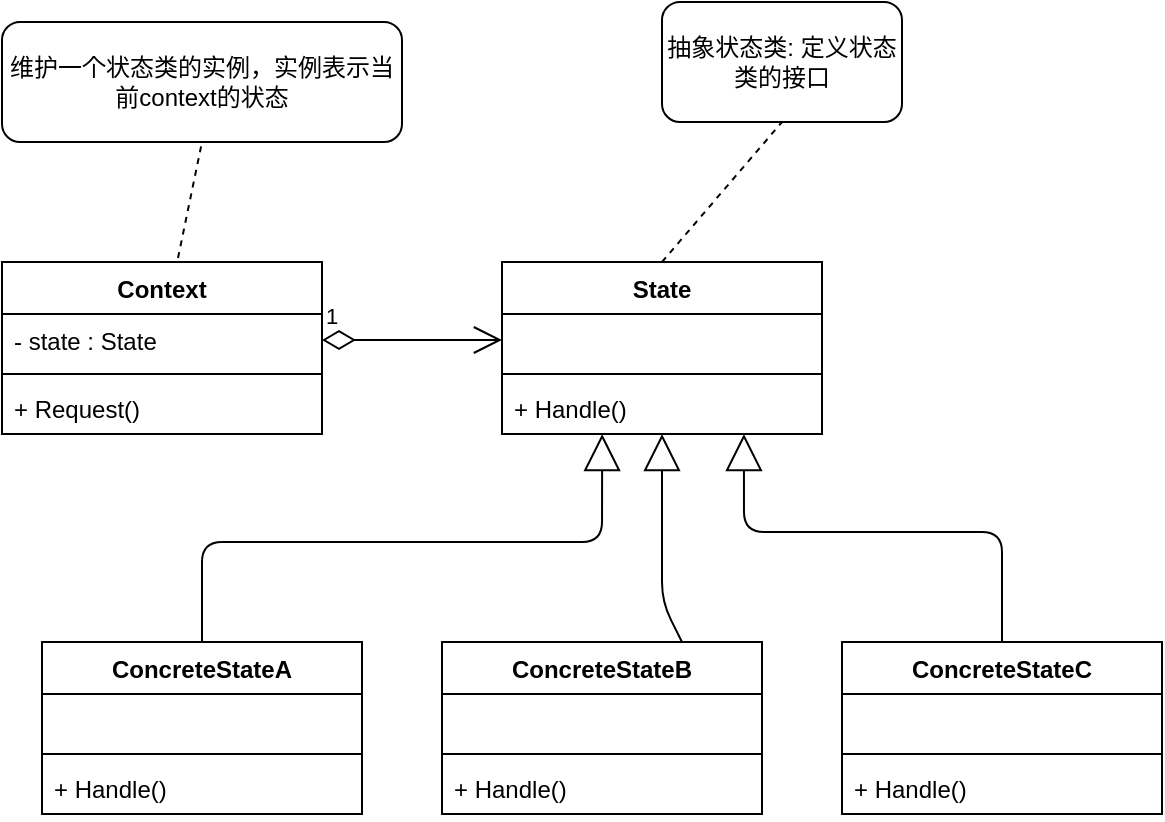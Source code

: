 <mxfile version="14.6.13" type="device"><diagram id="C5RBs43oDa-KdzZeNtuy" name="Page-1"><mxGraphModel dx="1360" dy="862" grid="1" gridSize="10" guides="1" tooltips="1" connect="1" arrows="1" fold="1" page="1" pageScale="1" pageWidth="827" pageHeight="1169" math="0" shadow="0"><root><mxCell id="WIyWlLk6GJQsqaUBKTNV-0"/><mxCell id="WIyWlLk6GJQsqaUBKTNV-1" parent="WIyWlLk6GJQsqaUBKTNV-0"/><mxCell id="EVyc4iYsb3ygnf2unG6m-0" value="State" style="swimlane;fontStyle=1;align=center;verticalAlign=top;childLayout=stackLayout;horizontal=1;startSize=26;horizontalStack=0;resizeParent=1;resizeParentMax=0;resizeLast=0;collapsible=1;marginBottom=0;" vertex="1" parent="WIyWlLk6GJQsqaUBKTNV-1"><mxGeometry x="380" y="340" width="160" height="86" as="geometry"/></mxCell><mxCell id="EVyc4iYsb3ygnf2unG6m-1" value=" " style="text;strokeColor=none;fillColor=none;align=left;verticalAlign=top;spacingLeft=4;spacingRight=4;overflow=hidden;rotatable=0;points=[[0,0.5],[1,0.5]];portConstraint=eastwest;" vertex="1" parent="EVyc4iYsb3ygnf2unG6m-0"><mxGeometry y="26" width="160" height="26" as="geometry"/></mxCell><mxCell id="EVyc4iYsb3ygnf2unG6m-2" value="" style="line;strokeWidth=1;fillColor=none;align=left;verticalAlign=middle;spacingTop=-1;spacingLeft=3;spacingRight=3;rotatable=0;labelPosition=right;points=[];portConstraint=eastwest;" vertex="1" parent="EVyc4iYsb3ygnf2unG6m-0"><mxGeometry y="52" width="160" height="8" as="geometry"/></mxCell><mxCell id="EVyc4iYsb3ygnf2unG6m-3" value="+ Handle()" style="text;strokeColor=none;fillColor=none;align=left;verticalAlign=top;spacingLeft=4;spacingRight=4;overflow=hidden;rotatable=0;points=[[0,0.5],[1,0.5]];portConstraint=eastwest;" vertex="1" parent="EVyc4iYsb3ygnf2unG6m-0"><mxGeometry y="60" width="160" height="26" as="geometry"/></mxCell><mxCell id="EVyc4iYsb3ygnf2unG6m-4" value="ConcreteStateA" style="swimlane;fontStyle=1;align=center;verticalAlign=top;childLayout=stackLayout;horizontal=1;startSize=26;horizontalStack=0;resizeParent=1;resizeParentMax=0;resizeLast=0;collapsible=1;marginBottom=0;" vertex="1" parent="WIyWlLk6GJQsqaUBKTNV-1"><mxGeometry x="150" y="530" width="160" height="86" as="geometry"/></mxCell><mxCell id="EVyc4iYsb3ygnf2unG6m-5" value=" " style="text;strokeColor=none;fillColor=none;align=left;verticalAlign=top;spacingLeft=4;spacingRight=4;overflow=hidden;rotatable=0;points=[[0,0.5],[1,0.5]];portConstraint=eastwest;" vertex="1" parent="EVyc4iYsb3ygnf2unG6m-4"><mxGeometry y="26" width="160" height="26" as="geometry"/></mxCell><mxCell id="EVyc4iYsb3ygnf2unG6m-6" value="" style="line;strokeWidth=1;fillColor=none;align=left;verticalAlign=middle;spacingTop=-1;spacingLeft=3;spacingRight=3;rotatable=0;labelPosition=right;points=[];portConstraint=eastwest;" vertex="1" parent="EVyc4iYsb3ygnf2unG6m-4"><mxGeometry y="52" width="160" height="8" as="geometry"/></mxCell><mxCell id="EVyc4iYsb3ygnf2unG6m-7" value="+ Handle()" style="text;strokeColor=none;fillColor=none;align=left;verticalAlign=top;spacingLeft=4;spacingRight=4;overflow=hidden;rotatable=0;points=[[0,0.5],[1,0.5]];portConstraint=eastwest;" vertex="1" parent="EVyc4iYsb3ygnf2unG6m-4"><mxGeometry y="60" width="160" height="26" as="geometry"/></mxCell><mxCell id="EVyc4iYsb3ygnf2unG6m-12" value="ConcreteStateB" style="swimlane;fontStyle=1;align=center;verticalAlign=top;childLayout=stackLayout;horizontal=1;startSize=26;horizontalStack=0;resizeParent=1;resizeParentMax=0;resizeLast=0;collapsible=1;marginBottom=0;" vertex="1" parent="WIyWlLk6GJQsqaUBKTNV-1"><mxGeometry x="350" y="530" width="160" height="86" as="geometry"/></mxCell><mxCell id="EVyc4iYsb3ygnf2unG6m-13" value=" " style="text;strokeColor=none;fillColor=none;align=left;verticalAlign=top;spacingLeft=4;spacingRight=4;overflow=hidden;rotatable=0;points=[[0,0.5],[1,0.5]];portConstraint=eastwest;" vertex="1" parent="EVyc4iYsb3ygnf2unG6m-12"><mxGeometry y="26" width="160" height="26" as="geometry"/></mxCell><mxCell id="EVyc4iYsb3ygnf2unG6m-14" value="" style="line;strokeWidth=1;fillColor=none;align=left;verticalAlign=middle;spacingTop=-1;spacingLeft=3;spacingRight=3;rotatable=0;labelPosition=right;points=[];portConstraint=eastwest;" vertex="1" parent="EVyc4iYsb3ygnf2unG6m-12"><mxGeometry y="52" width="160" height="8" as="geometry"/></mxCell><mxCell id="EVyc4iYsb3ygnf2unG6m-15" value="+ Handle()" style="text;strokeColor=none;fillColor=none;align=left;verticalAlign=top;spacingLeft=4;spacingRight=4;overflow=hidden;rotatable=0;points=[[0,0.5],[1,0.5]];portConstraint=eastwest;" vertex="1" parent="EVyc4iYsb3ygnf2unG6m-12"><mxGeometry y="60" width="160" height="26" as="geometry"/></mxCell><mxCell id="EVyc4iYsb3ygnf2unG6m-17" value="ConcreteStateC" style="swimlane;fontStyle=1;align=center;verticalAlign=top;childLayout=stackLayout;horizontal=1;startSize=26;horizontalStack=0;resizeParent=1;resizeParentMax=0;resizeLast=0;collapsible=1;marginBottom=0;" vertex="1" parent="WIyWlLk6GJQsqaUBKTNV-1"><mxGeometry x="550" y="530" width="160" height="86" as="geometry"/></mxCell><mxCell id="EVyc4iYsb3ygnf2unG6m-18" value=" " style="text;strokeColor=none;fillColor=none;align=left;verticalAlign=top;spacingLeft=4;spacingRight=4;overflow=hidden;rotatable=0;points=[[0,0.5],[1,0.5]];portConstraint=eastwest;" vertex="1" parent="EVyc4iYsb3ygnf2unG6m-17"><mxGeometry y="26" width="160" height="26" as="geometry"/></mxCell><mxCell id="EVyc4iYsb3ygnf2unG6m-19" value="" style="line;strokeWidth=1;fillColor=none;align=left;verticalAlign=middle;spacingTop=-1;spacingLeft=3;spacingRight=3;rotatable=0;labelPosition=right;points=[];portConstraint=eastwest;" vertex="1" parent="EVyc4iYsb3ygnf2unG6m-17"><mxGeometry y="52" width="160" height="8" as="geometry"/></mxCell><mxCell id="EVyc4iYsb3ygnf2unG6m-20" value="+ Handle()" style="text;strokeColor=none;fillColor=none;align=left;verticalAlign=top;spacingLeft=4;spacingRight=4;overflow=hidden;rotatable=0;points=[[0,0.5],[1,0.5]];portConstraint=eastwest;" vertex="1" parent="EVyc4iYsb3ygnf2unG6m-17"><mxGeometry y="60" width="160" height="26" as="geometry"/></mxCell><mxCell id="EVyc4iYsb3ygnf2unG6m-21" value="" style="endArrow=block;endSize=16;endFill=0;html=1;exitX=0.5;exitY=0;exitDx=0;exitDy=0;entryX=0.313;entryY=1;entryDx=0;entryDy=0;entryPerimeter=0;" edge="1" parent="WIyWlLk6GJQsqaUBKTNV-1" source="EVyc4iYsb3ygnf2unG6m-4" target="EVyc4iYsb3ygnf2unG6m-3"><mxGeometry width="160" relative="1" as="geometry"><mxPoint x="470" y="580" as="sourcePoint"/><mxPoint x="630" y="580" as="targetPoint"/><Array as="points"><mxPoint x="230" y="480"/><mxPoint x="430" y="480"/></Array></mxGeometry></mxCell><mxCell id="EVyc4iYsb3ygnf2unG6m-22" value="" style="endArrow=block;endSize=16;endFill=0;html=1;exitX=0.75;exitY=0;exitDx=0;exitDy=0;" edge="1" parent="WIyWlLk6GJQsqaUBKTNV-1" source="EVyc4iYsb3ygnf2unG6m-12" target="EVyc4iYsb3ygnf2unG6m-3"><mxGeometry width="160" relative="1" as="geometry"><mxPoint x="240" y="540" as="sourcePoint"/><mxPoint x="460" y="420" as="targetPoint"/><Array as="points"><mxPoint x="460" y="510"/><mxPoint x="460" y="480"/></Array></mxGeometry></mxCell><mxCell id="EVyc4iYsb3ygnf2unG6m-24" value="" style="endArrow=block;endSize=16;endFill=0;html=1;exitX=0.5;exitY=0;exitDx=0;exitDy=0;entryX=0.756;entryY=1;entryDx=0;entryDy=0;entryPerimeter=0;" edge="1" parent="WIyWlLk6GJQsqaUBKTNV-1" source="EVyc4iYsb3ygnf2unG6m-17" target="EVyc4iYsb3ygnf2unG6m-3"><mxGeometry width="160" relative="1" as="geometry"><mxPoint x="630" y="525" as="sourcePoint"/><mxPoint x="488" y="425" as="targetPoint"/><Array as="points"><mxPoint x="630" y="475"/><mxPoint x="501" y="475"/></Array></mxGeometry></mxCell><mxCell id="EVyc4iYsb3ygnf2unG6m-25" value="Context" style="swimlane;fontStyle=1;align=center;verticalAlign=top;childLayout=stackLayout;horizontal=1;startSize=26;horizontalStack=0;resizeParent=1;resizeParentMax=0;resizeLast=0;collapsible=1;marginBottom=0;" vertex="1" parent="WIyWlLk6GJQsqaUBKTNV-1"><mxGeometry x="130" y="340" width="160" height="86" as="geometry"/></mxCell><mxCell id="EVyc4iYsb3ygnf2unG6m-26" value="- state : State" style="text;strokeColor=none;fillColor=none;align=left;verticalAlign=top;spacingLeft=4;spacingRight=4;overflow=hidden;rotatable=0;points=[[0,0.5],[1,0.5]];portConstraint=eastwest;" vertex="1" parent="EVyc4iYsb3ygnf2unG6m-25"><mxGeometry y="26" width="160" height="26" as="geometry"/></mxCell><mxCell id="EVyc4iYsb3ygnf2unG6m-27" value="" style="line;strokeWidth=1;fillColor=none;align=left;verticalAlign=middle;spacingTop=-1;spacingLeft=3;spacingRight=3;rotatable=0;labelPosition=right;points=[];portConstraint=eastwest;" vertex="1" parent="EVyc4iYsb3ygnf2unG6m-25"><mxGeometry y="52" width="160" height="8" as="geometry"/></mxCell><mxCell id="EVyc4iYsb3ygnf2unG6m-28" value="+ Request() " style="text;strokeColor=none;fillColor=none;align=left;verticalAlign=top;spacingLeft=4;spacingRight=4;overflow=hidden;rotatable=0;points=[[0,0.5],[1,0.5]];portConstraint=eastwest;" vertex="1" parent="EVyc4iYsb3ygnf2unG6m-25"><mxGeometry y="60" width="160" height="26" as="geometry"/></mxCell><mxCell id="EVyc4iYsb3ygnf2unG6m-30" value="1" style="endArrow=open;html=1;endSize=12;startArrow=diamondThin;startSize=14;startFill=0;edgeStyle=orthogonalEdgeStyle;align=left;verticalAlign=bottom;exitX=1;exitY=0.5;exitDx=0;exitDy=0;" edge="1" parent="WIyWlLk6GJQsqaUBKTNV-1" source="EVyc4iYsb3ygnf2unG6m-26"><mxGeometry x="-1" y="3" relative="1" as="geometry"><mxPoint x="470" y="580" as="sourcePoint"/><mxPoint x="380" y="379" as="targetPoint"/><Array as="points"><mxPoint x="360" y="379"/><mxPoint x="360" y="379"/></Array></mxGeometry></mxCell><mxCell id="EVyc4iYsb3ygnf2unG6m-31" value="抽象状态类: 定义状态类的接口" style="rounded=1;whiteSpace=wrap;html=1;" vertex="1" parent="WIyWlLk6GJQsqaUBKTNV-1"><mxGeometry x="460" y="210" width="120" height="60" as="geometry"/></mxCell><mxCell id="EVyc4iYsb3ygnf2unG6m-32" value="" style="endArrow=none;dashed=1;html=1;entryX=0.5;entryY=1;entryDx=0;entryDy=0;exitX=0.5;exitY=0;exitDx=0;exitDy=0;" edge="1" parent="WIyWlLk6GJQsqaUBKTNV-1" source="EVyc4iYsb3ygnf2unG6m-0" target="EVyc4iYsb3ygnf2unG6m-31"><mxGeometry width="50" height="50" relative="1" as="geometry"><mxPoint x="300" y="600" as="sourcePoint"/><mxPoint x="350" y="550" as="targetPoint"/></mxGeometry></mxCell><mxCell id="EVyc4iYsb3ygnf2unG6m-33" value="维护一个状态类的实例，实例表示当前context的状态" style="rounded=1;whiteSpace=wrap;html=1;" vertex="1" parent="WIyWlLk6GJQsqaUBKTNV-1"><mxGeometry x="130" y="220" width="200" height="60" as="geometry"/></mxCell><mxCell id="EVyc4iYsb3ygnf2unG6m-34" value="" style="endArrow=none;dashed=1;html=1;entryX=0.5;entryY=1;entryDx=0;entryDy=0;exitX=0.55;exitY=-0.023;exitDx=0;exitDy=0;exitPerimeter=0;" edge="1" parent="WIyWlLk6GJQsqaUBKTNV-1" source="EVyc4iYsb3ygnf2unG6m-25" target="EVyc4iYsb3ygnf2unG6m-33"><mxGeometry width="50" height="50" relative="1" as="geometry"><mxPoint x="300" y="590" as="sourcePoint"/><mxPoint x="350" y="540" as="targetPoint"/></mxGeometry></mxCell></root></mxGraphModel></diagram></mxfile>